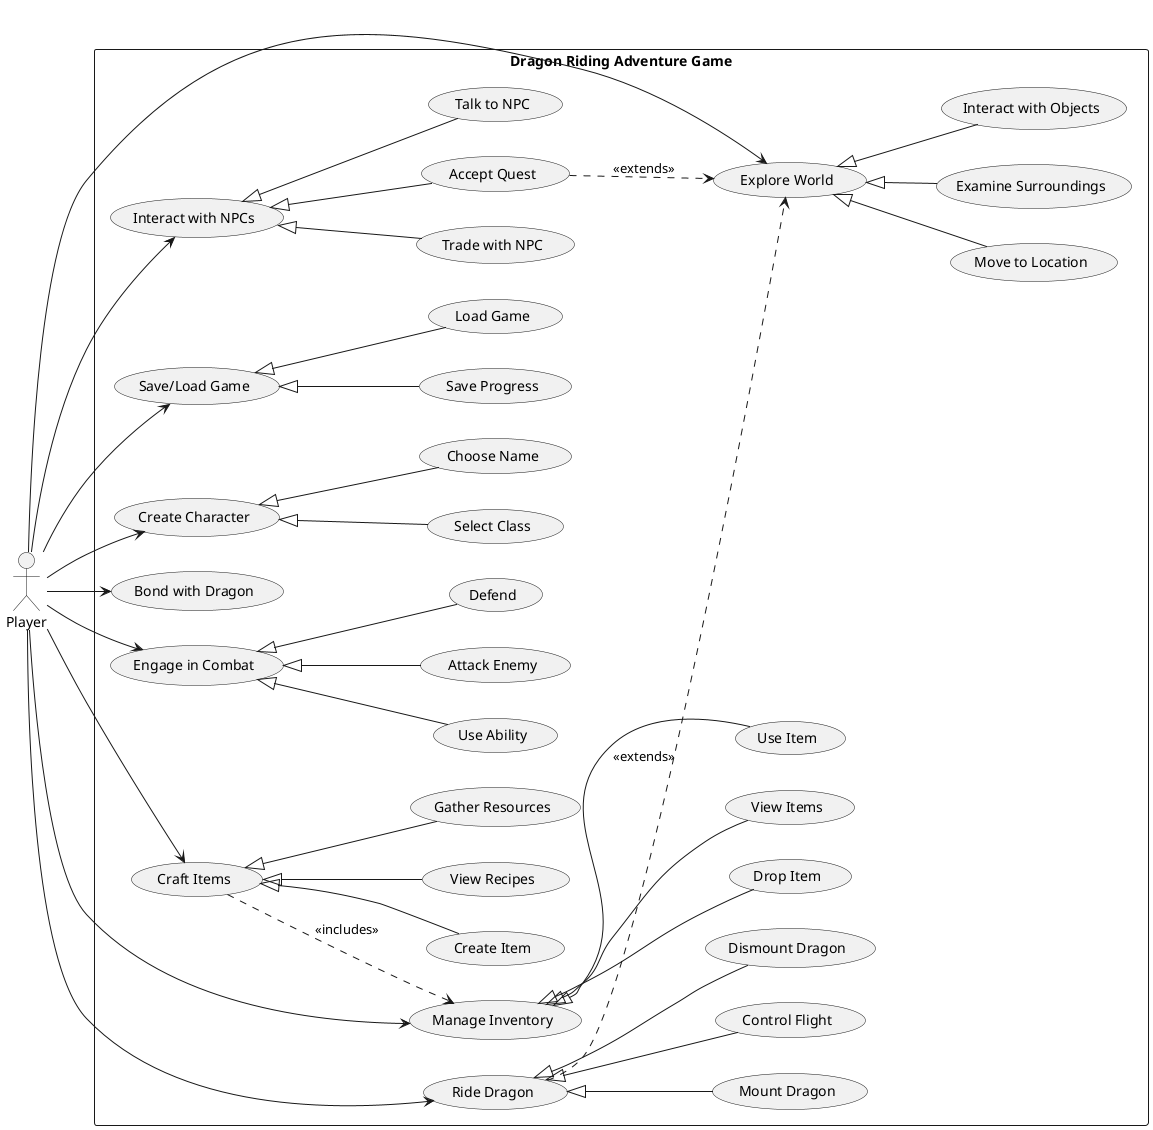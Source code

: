 @startuml
left to right direction
actor Player

rectangle "Dragon Riding Adventure Game" {
  usecase "Create Character" as UC1
  usecase "Choose Name" as UC1_1
  usecase "Select Class" as UC1_2
  usecase "Bond with Dragon" as UC2
  usecase "Explore World" as UC3
  usecase "Move to Location" as UC3_1
  usecase "Examine Surroundings" as UC3_2
  usecase "Interact with Objects" as UC3_3
  usecase "Ride Dragon" as UC4
  usecase "Mount Dragon" as UC4_1
  usecase "Control Flight" as UC4_2
  usecase "Dismount Dragon" as UC4_3
  usecase "Engage in Combat" as UC5
  usecase "Attack Enemy" as UC5_1
  usecase "Defend" as UC5_2
  usecase "Use Ability" as UC5_3
  usecase "Manage Inventory" as UC6
  usecase "View Items" as UC6_1
  usecase "Use Item" as UC6_2
  usecase "Drop Item" as UC6_3
  usecase "Craft Items" as UC7
  usecase "View Recipes" as UC7_1
  usecase "Gather Resources" as UC7_2
  usecase "Create Item" as UC7_3
  usecase "Interact with NPCs" as UC8
  usecase "Talk to NPC" as UC8_1
  usecase "Trade with NPC" as UC8_2
  usecase "Accept Quest" as UC8_3
  usecase "Save/Load Game" as UC9
  usecase "Save Progress" as UC9_1
  usecase "Load Game" as UC9_2
}

Player --> UC1
UC1 <|-- UC1_1
UC1 <|-- UC1_2
Player --> UC2
Player --> UC3
UC3 <|-- UC3_1
UC3 <|-- UC3_2
UC3 <|-- UC3_3
Player --> UC4
UC4 <|-- UC4_1
UC4 <|-- UC4_2
UC4 <|-- UC4_3
Player --> UC5
UC5 <|-- UC5_1
UC5 <|-- UC5_2
UC5 <|-- UC5_3
Player --> UC6
UC6 <|-- UC6_1
UC6 <|-- UC6_2
UC6 <|-- UC6_3
Player --> UC7
UC7 <|-- UC7_1
UC7 <|-- UC7_2
UC7 <|-- UC7_3
Player --> UC8
UC8 <|-- UC8_1
UC8 <|-- UC8_2
UC8 <|-- UC8_3
Player --> UC9
UC9 <|-- UC9_1
UC9 <|-- UC9_2

UC4 ..> UC3 : <<extends>>
UC7 ..> UC6 : <<includes>>
UC8_3 ..> UC3 : <<extends>>

@enduml
